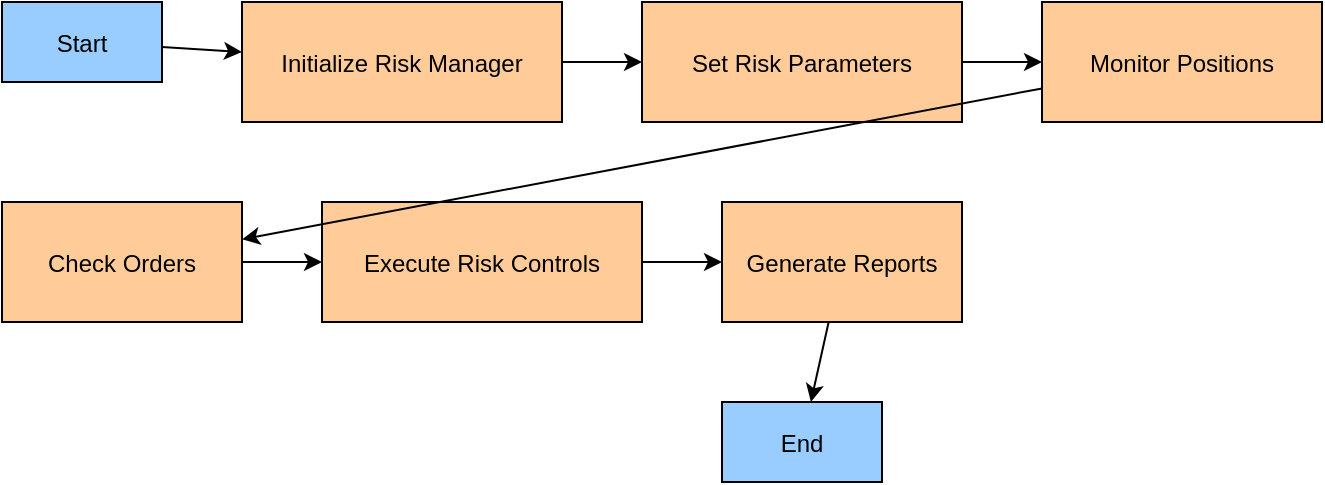<mxfile>
  <diagram id="risk_management" name="VNPy Risk Management">
    <mxGraphModel dx="1200" dy="800" grid="1" gridSize="10" guides="1" tooltips="1" connect="1" arrows="1" fold="1" page="1" pageScale="1" pageWidth="1100" pageHeight="850" background="#ffffff">
      <root>
        <mxCell id="0"/>
        <mxCell id="1" parent="0"/>
        
        <!-- Start -->
        <mxCell id="start" value="Start" style="start;fillColor=#99ccff;" vertex="1" parent="1">
          <mxGeometry x="40" y="40" width="80" height="40" as="geometry"/>
        </mxCell>
        
        <!-- Initialize Risk Manager -->
        <mxCell id="initialize_risk" value="Initialize Risk Manager" style="process;fillColor=#ffcc99;" vertex="1" parent="1">
          <mxGeometry x="160" y="40" width="160" height="60" as="geometry"/>
        </mxCell>
        
        <!-- Set Risk Parameters -->
        <mxCell id="set_parameters" value="Set Risk Parameters" style="process;fillColor=#ffcc99;" vertex="1" parent="1">
          <mxGeometry x="360" y="40" width="160" height="60" as="geometry"/>
        </mxCell>
        
        <!-- Monitor Positions -->
        <mxCell id="monitor_positions" value="Monitor Positions" style="process;fillColor=#ffcc99;" vertex="1" parent="1">
          <mxGeometry x="560" y="40" width="140" height="60" as="geometry"/>
        </mxCell>
        
        <!-- Check Orders -->
        <mxCell id="check_orders" value="Check Orders" style="process;fillColor=#ffcc99;" vertex="1" parent="1">
          <mxGeometry x="40" y="140" width="120" height="60" as="geometry"/>
        </mxCell>
        
        <!-- Execute Risk Controls -->
        <mxCell id="execute_controls" value="Execute Risk Controls" style="process;fillColor=#ffcc99;" vertex="1" parent="1">
          <mxGeometry x="200" y="140" width="160" height="60" as="geometry"/>
        </mxCell>
        
        <!-- Generate Reports -->
        <mxCell id="generate_reports" value="Generate Reports" style="process;fillColor=#ffcc99;" vertex="1" parent="1">
          <mxGeometry x="400" y="140" width="120" height="60" as="geometry"/>
        </mxCell>
        
        <!-- End -->
        <mxCell id="end" value="End" style="end;fillColor=#99ccff;" vertex="1" parent="1">
          <mxGeometry x="400" y="240" width="80" height="40" as="geometry"/>
        </mxCell>
        
        <!-- Connections -->
        <mxCell id="conn1" value="" style="endArrow=classic;html=1;" edge="1" parent="1" source="start" target="initialize_risk">
          <mxGeometry width="50" height="50" relative="1" as="geometry"/>
        </mxCell>
        
        <mxCell id="conn2" value="" style="endArrow=classic;html=1;" edge="1" parent="1" source="initialize_risk" target="set_parameters">
          <mxGeometry width="50" height="50" relative="1" as="geometry"/>
        </mxCell>
        
        <mxCell id="conn3" value="" style="endArrow=classic;html=1;" edge="1" parent="1" source="set_parameters" target="monitor_positions">
          <mxGeometry width="50" height="50" relative="1" as="geometry"/>
        </mxCell>
        
        <mxCell id="conn4" value="" style="endArrow=classic;html=1;" edge="1" parent="1" source="monitor_positions" target="check_orders">
          <mxGeometry width="50" height="50" relative="1" as="geometry"/>
        </mxCell>
        
        <mxCell id="conn5" value="" style="endArrow=classic;html=1;" edge="1" parent="1" source="check_orders" target="execute_controls">
          <mxGeometry width="50" height="50" relative="1" as="geometry"/>
        </mxCell>
        
        <mxCell id="conn6" value="" style="endArrow=classic;html=1;" edge="1" parent="1" source="execute_controls" target="generate_reports">
          <mxGeometry width="50" height="50" relative="1" as="geometry"/>
        </mxCell>
        
        <mxCell id="conn7" value="" style="endArrow=classic;html=1;" edge="1" parent="1" source="generate_reports" target="end">
          <mxGeometry width="50" height="50" relative="1" as="geometry"/>
        </mxCell>
        
      </root>
    </mxGraphModel>
  </diagram>
</mxfile>
